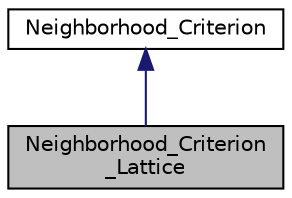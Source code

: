 digraph "Neighborhood_Criterion_Lattice"
{
  edge [fontname="Helvetica",fontsize="10",labelfontname="Helvetica",labelfontsize="10"];
  node [fontname="Helvetica",fontsize="10",shape=record];
  Node1 [label="Neighborhood_Criterion\l_Lattice",height=0.2,width=0.4,color="black", fillcolor="grey75", style="filled", fontcolor="black"];
  Node2 -> Node1 [dir="back",color="midnightblue",fontsize="10",style="solid",fontname="Helvetica"];
  Node2 [label="Neighborhood_Criterion",height=0.2,width=0.4,color="black", fillcolor="white", style="filled",URL="$classNeighborhood__Criterion.html"];
}
